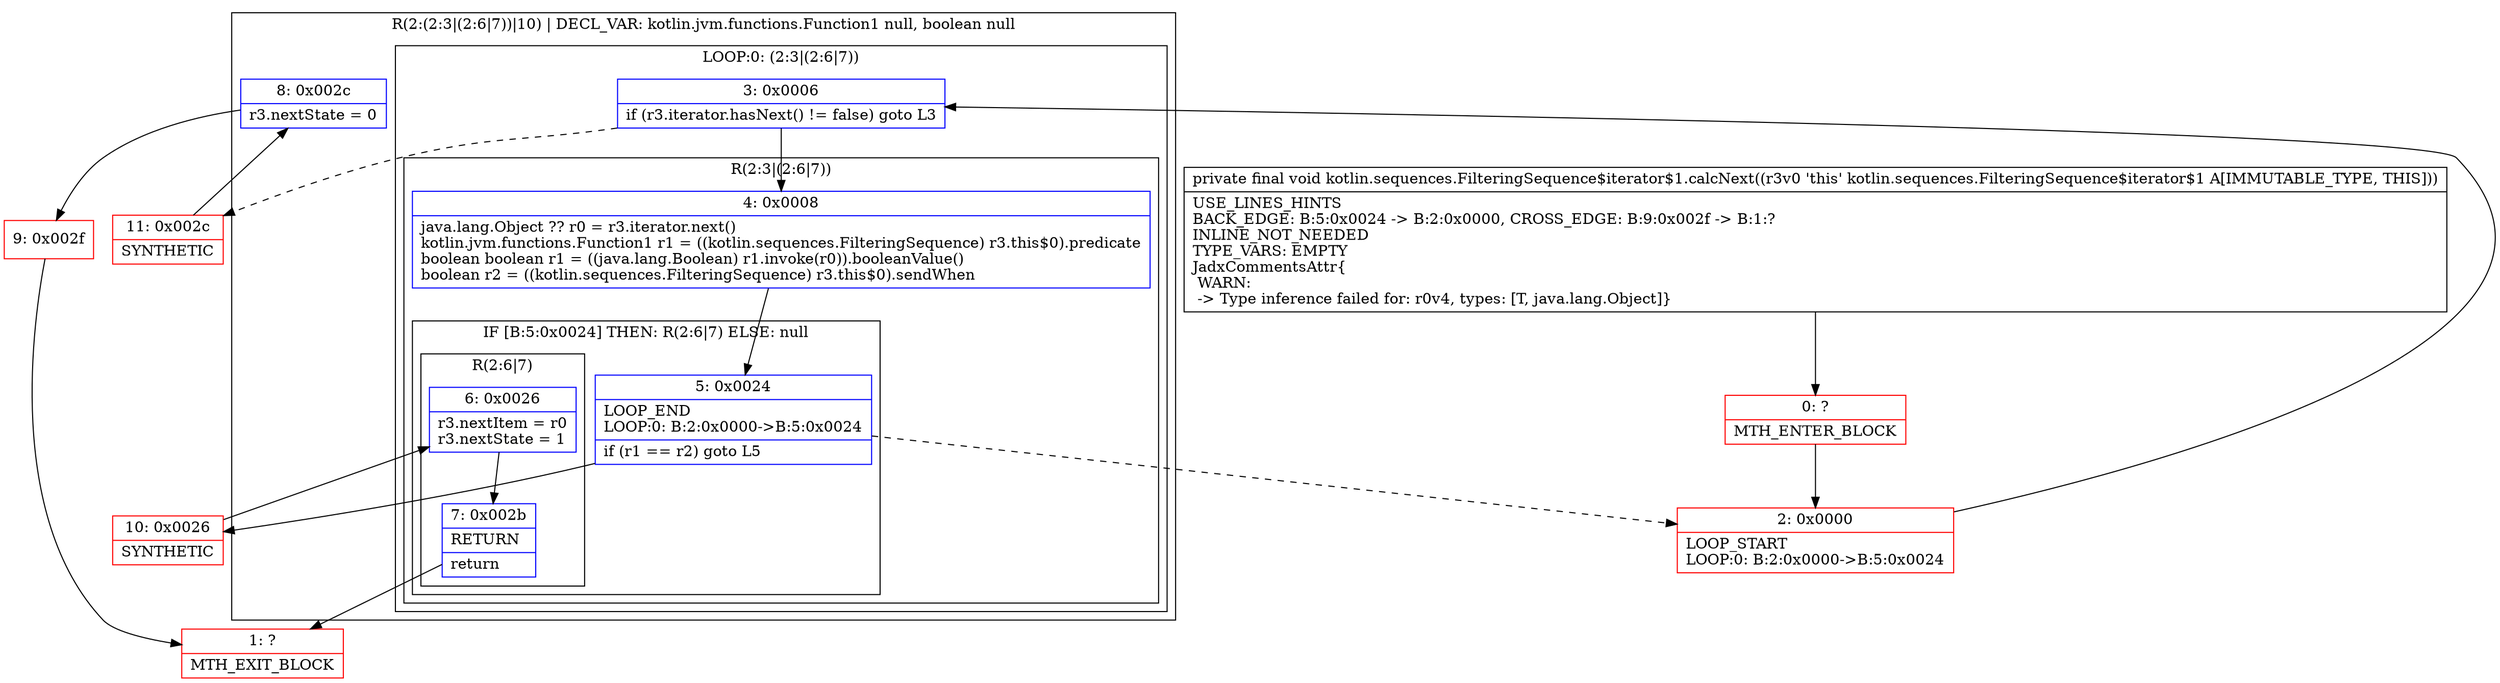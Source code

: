 digraph "CFG forkotlin.sequences.FilteringSequence$iterator$1.calcNext()V" {
subgraph cluster_Region_223082704 {
label = "R(2:(2:3|(2:6|7))|10) | DECL_VAR: kotlin.jvm.functions.Function1 null, boolean null\l";
node [shape=record,color=blue];
subgraph cluster_LoopRegion_1006142581 {
label = "LOOP:0: (2:3|(2:6|7))";
node [shape=record,color=blue];
Node_3 [shape=record,label="{3\:\ 0x0006|if (r3.iterator.hasNext() != false) goto L3\l}"];
subgraph cluster_Region_602463230 {
label = "R(2:3|(2:6|7))";
node [shape=record,color=blue];
Node_4 [shape=record,label="{4\:\ 0x0008|java.lang.Object ?? r0 = r3.iterator.next()\lkotlin.jvm.functions.Function1 r1 = ((kotlin.sequences.FilteringSequence) r3.this$0).predicate\lboolean boolean r1 = ((java.lang.Boolean) r1.invoke(r0)).booleanValue()\lboolean r2 = ((kotlin.sequences.FilteringSequence) r3.this$0).sendWhen\l}"];
subgraph cluster_IfRegion_2122251626 {
label = "IF [B:5:0x0024] THEN: R(2:6|7) ELSE: null";
node [shape=record,color=blue];
Node_5 [shape=record,label="{5\:\ 0x0024|LOOP_END\lLOOP:0: B:2:0x0000\-\>B:5:0x0024\l|if (r1 == r2) goto L5\l}"];
subgraph cluster_Region_1975664871 {
label = "R(2:6|7)";
node [shape=record,color=blue];
Node_6 [shape=record,label="{6\:\ 0x0026|r3.nextItem = r0\lr3.nextState = 1\l}"];
Node_7 [shape=record,label="{7\:\ 0x002b|RETURN\l|return\l}"];
}
}
}
}
Node_8 [shape=record,label="{8\:\ 0x002c|r3.nextState = 0\l}"];
}
Node_0 [shape=record,color=red,label="{0\:\ ?|MTH_ENTER_BLOCK\l}"];
Node_2 [shape=record,color=red,label="{2\:\ 0x0000|LOOP_START\lLOOP:0: B:2:0x0000\-\>B:5:0x0024\l}"];
Node_10 [shape=record,color=red,label="{10\:\ 0x0026|SYNTHETIC\l}"];
Node_1 [shape=record,color=red,label="{1\:\ ?|MTH_EXIT_BLOCK\l}"];
Node_11 [shape=record,color=red,label="{11\:\ 0x002c|SYNTHETIC\l}"];
Node_9 [shape=record,color=red,label="{9\:\ 0x002f}"];
MethodNode[shape=record,label="{private final void kotlin.sequences.FilteringSequence$iterator$1.calcNext((r3v0 'this' kotlin.sequences.FilteringSequence$iterator$1 A[IMMUTABLE_TYPE, THIS]))  | USE_LINES_HINTS\lBACK_EDGE: B:5:0x0024 \-\> B:2:0x0000, CROSS_EDGE: B:9:0x002f \-\> B:1:?\lINLINE_NOT_NEEDED\lTYPE_VARS: EMPTY\lJadxCommentsAttr\{\l WARN: \l \-\> Type inference failed for: r0v4, types: [T, java.lang.Object]\}\l}"];
MethodNode -> Node_0;Node_3 -> Node_4;
Node_3 -> Node_11[style=dashed];
Node_4 -> Node_5;
Node_5 -> Node_2[style=dashed];
Node_5 -> Node_10;
Node_6 -> Node_7;
Node_7 -> Node_1;
Node_8 -> Node_9;
Node_0 -> Node_2;
Node_2 -> Node_3;
Node_10 -> Node_6;
Node_11 -> Node_8;
Node_9 -> Node_1;
}

